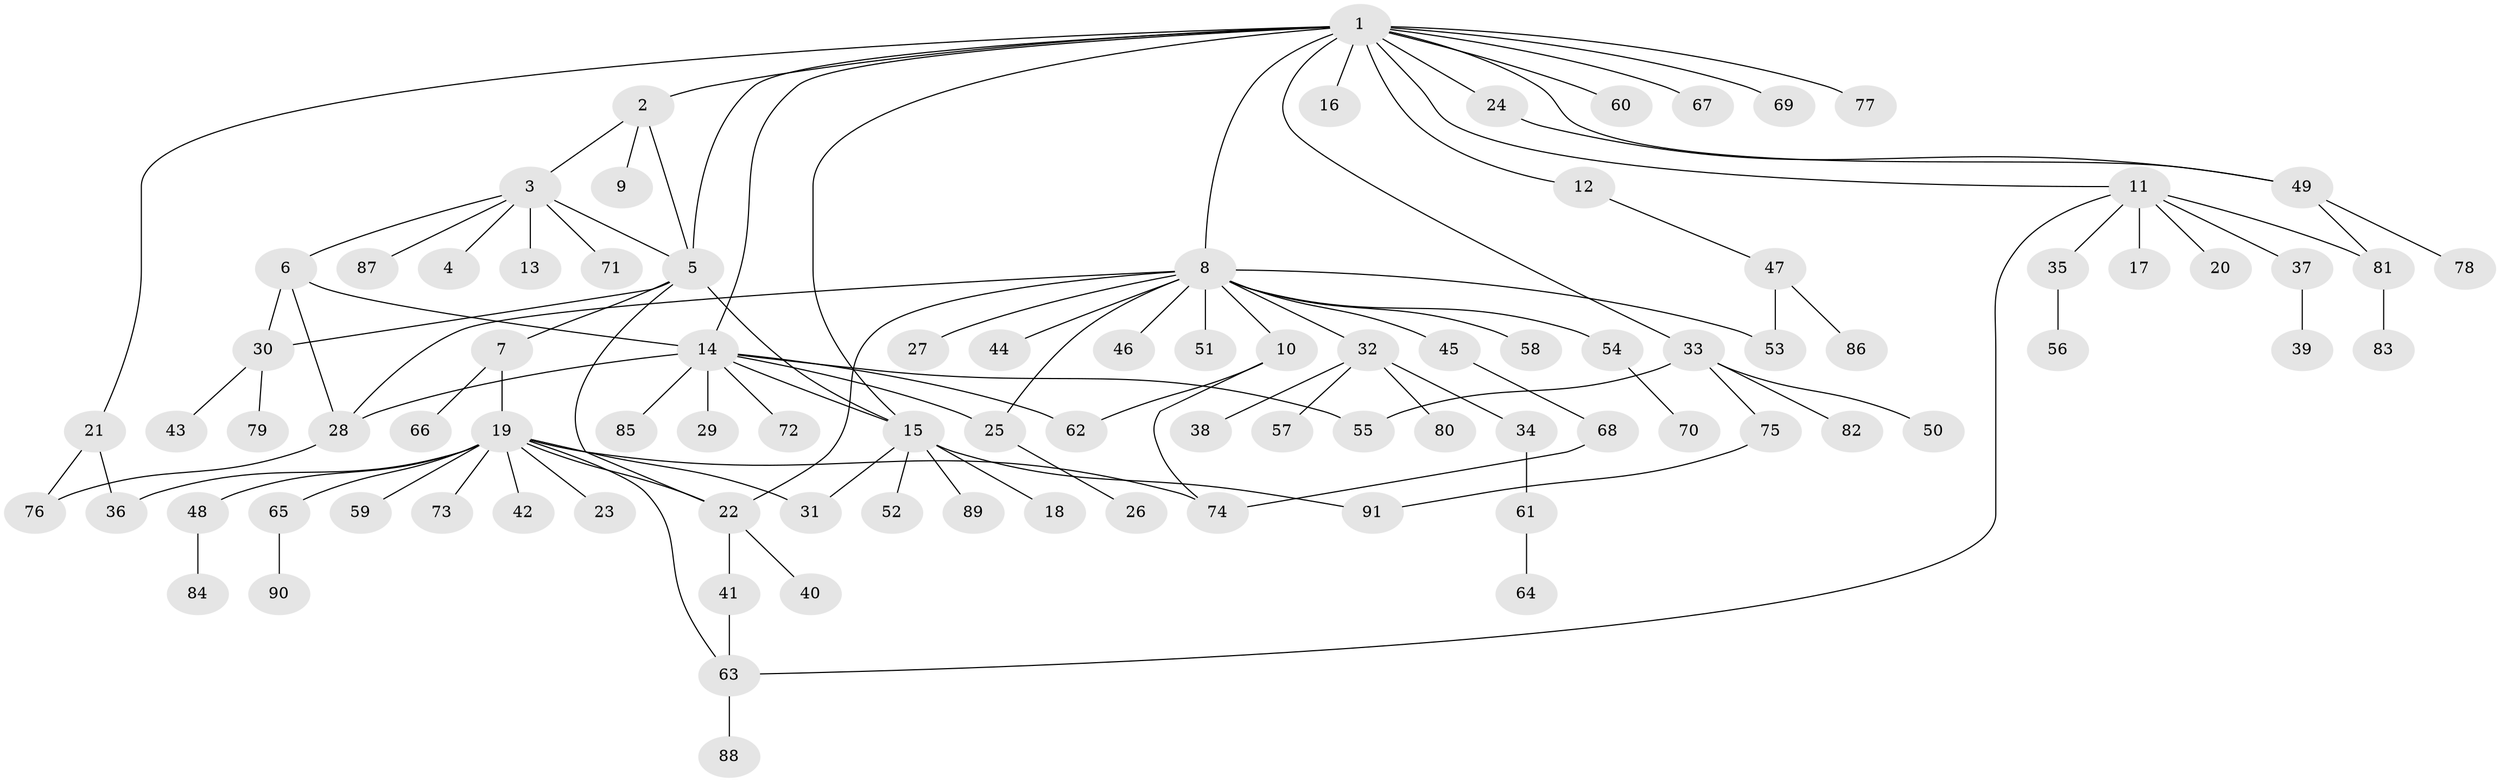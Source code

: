 // Generated by graph-tools (version 1.1) at 2025/11/02/27/25 16:11:12]
// undirected, 91 vertices, 114 edges
graph export_dot {
graph [start="1"]
  node [color=gray90,style=filled];
  1;
  2;
  3;
  4;
  5;
  6;
  7;
  8;
  9;
  10;
  11;
  12;
  13;
  14;
  15;
  16;
  17;
  18;
  19;
  20;
  21;
  22;
  23;
  24;
  25;
  26;
  27;
  28;
  29;
  30;
  31;
  32;
  33;
  34;
  35;
  36;
  37;
  38;
  39;
  40;
  41;
  42;
  43;
  44;
  45;
  46;
  47;
  48;
  49;
  50;
  51;
  52;
  53;
  54;
  55;
  56;
  57;
  58;
  59;
  60;
  61;
  62;
  63;
  64;
  65;
  66;
  67;
  68;
  69;
  70;
  71;
  72;
  73;
  74;
  75;
  76;
  77;
  78;
  79;
  80;
  81;
  82;
  83;
  84;
  85;
  86;
  87;
  88;
  89;
  90;
  91;
  1 -- 2;
  1 -- 5;
  1 -- 8;
  1 -- 11;
  1 -- 12;
  1 -- 14;
  1 -- 15;
  1 -- 16;
  1 -- 21;
  1 -- 24;
  1 -- 33;
  1 -- 49;
  1 -- 60;
  1 -- 67;
  1 -- 69;
  1 -- 77;
  2 -- 3;
  2 -- 5;
  2 -- 9;
  3 -- 4;
  3 -- 5;
  3 -- 6;
  3 -- 13;
  3 -- 71;
  3 -- 87;
  5 -- 7;
  5 -- 15;
  5 -- 22;
  5 -- 30;
  6 -- 14;
  6 -- 28;
  6 -- 30;
  7 -- 19;
  7 -- 66;
  8 -- 10;
  8 -- 22;
  8 -- 25;
  8 -- 27;
  8 -- 28;
  8 -- 32;
  8 -- 44;
  8 -- 45;
  8 -- 46;
  8 -- 51;
  8 -- 53;
  8 -- 54;
  8 -- 58;
  10 -- 62;
  10 -- 74;
  11 -- 17;
  11 -- 20;
  11 -- 35;
  11 -- 37;
  11 -- 63;
  11 -- 81;
  12 -- 47;
  14 -- 15;
  14 -- 25;
  14 -- 28;
  14 -- 29;
  14 -- 55;
  14 -- 62;
  14 -- 72;
  14 -- 85;
  15 -- 18;
  15 -- 31;
  15 -- 52;
  15 -- 89;
  15 -- 91;
  19 -- 22;
  19 -- 23;
  19 -- 31;
  19 -- 36;
  19 -- 42;
  19 -- 48;
  19 -- 59;
  19 -- 63;
  19 -- 65;
  19 -- 73;
  19 -- 74;
  21 -- 36;
  21 -- 76;
  22 -- 40;
  22 -- 41;
  24 -- 49;
  25 -- 26;
  28 -- 76;
  30 -- 43;
  30 -- 79;
  32 -- 34;
  32 -- 38;
  32 -- 57;
  32 -- 80;
  33 -- 50;
  33 -- 55;
  33 -- 75;
  33 -- 82;
  34 -- 61;
  35 -- 56;
  37 -- 39;
  41 -- 63;
  45 -- 68;
  47 -- 53;
  47 -- 86;
  48 -- 84;
  49 -- 78;
  49 -- 81;
  54 -- 70;
  61 -- 64;
  63 -- 88;
  65 -- 90;
  68 -- 74;
  75 -- 91;
  81 -- 83;
}
